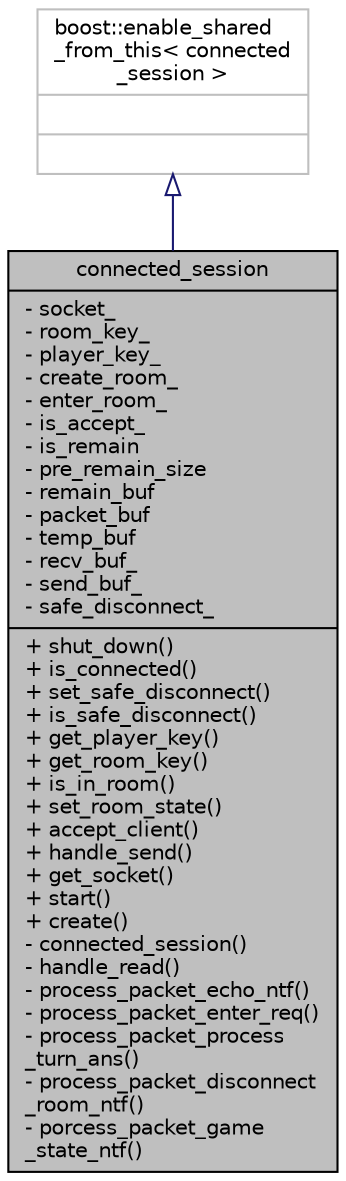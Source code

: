 digraph "connected_session"
{
  edge [fontname="Helvetica",fontsize="10",labelfontname="Helvetica",labelfontsize="10"];
  node [fontname="Helvetica",fontsize="10",shape=record];
  Node2 [label="{connected_session\n|- socket_\l- room_key_\l- player_key_\l- create_room_\l- enter_room_\l- is_accept_\l- is_remain\l- pre_remain_size\l- remain_buf\l- packet_buf\l- temp_buf\l- recv_buf_\l- send_buf_\l- safe_disconnect_\l|+ shut_down()\l+ is_connected()\l+ set_safe_disconnect()\l+ is_safe_disconnect()\l+ get_player_key()\l+ get_room_key()\l+ is_in_room()\l+ set_room_state()\l+ accept_client()\l+ handle_send()\l+ get_socket()\l+ start()\l+ create()\l- connected_session()\l- handle_read()\l- process_packet_echo_ntf()\l- process_packet_enter_req()\l- process_packet_process\l_turn_ans()\l- process_packet_disconnect\l_room_ntf()\l- porcess_packet_game\l_state_ntf()\l}",height=0.2,width=0.4,color="black", fillcolor="grey75", style="filled", fontcolor="black"];
  Node3 -> Node2 [dir="back",color="midnightblue",fontsize="10",style="solid",arrowtail="onormal",fontname="Helvetica"];
  Node3 [label="{boost::enable_shared\l_from_this\< connected\l_session \>\n||}",height=0.2,width=0.4,color="grey75", fillcolor="white", style="filled"];
}
